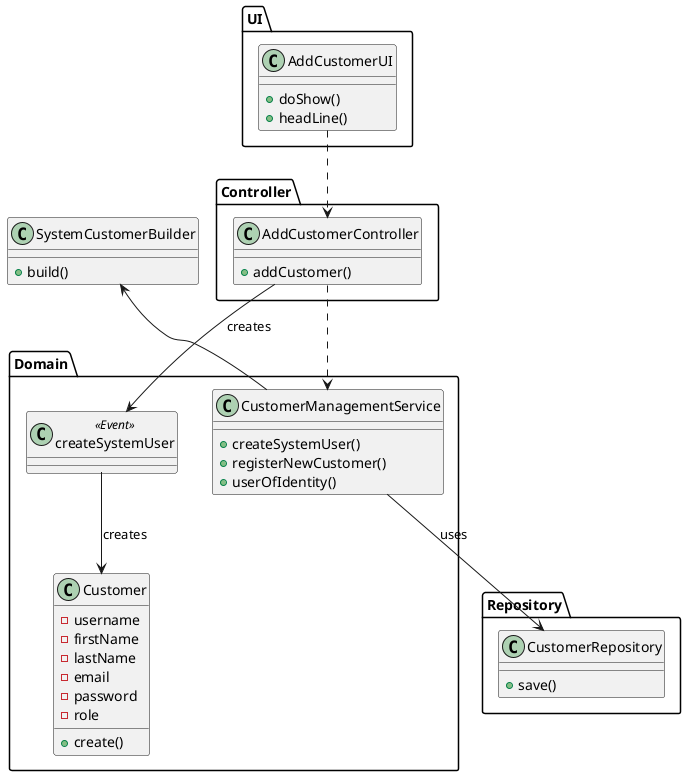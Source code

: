 @startuml

package UI{
    class AddCustomerUI{
    +doShow()
    +headLine()
    }
}

package Controller{
    class AddCustomerController{
    +addCustomer()

    }
}

package Domain{


    class CustomerManagementService{
    +createSystemUser()
    +registerNewCustomer()
    +userOfIdentity()
    }



    class Customer{
    -username
    -firstName
    -lastName
    -email
    -password
    -role
    +create()
    }

    class createSystemUser<<Event>>{
    }


}

package Repository{
    class CustomerRepository{
    +save()
    }
}

class SystemCustomerBuilder{
    +build()
}

AddCustomerUI ..> AddCustomerController

AddCustomerController ..> CustomerManagementService

createSystemUser --> Customer: creates
CustomerManagementService --> CustomerRepository: uses
AddCustomerController --> createSystemUser: creates
SystemCustomerBuilder <-- CustomerManagementService

@enduml